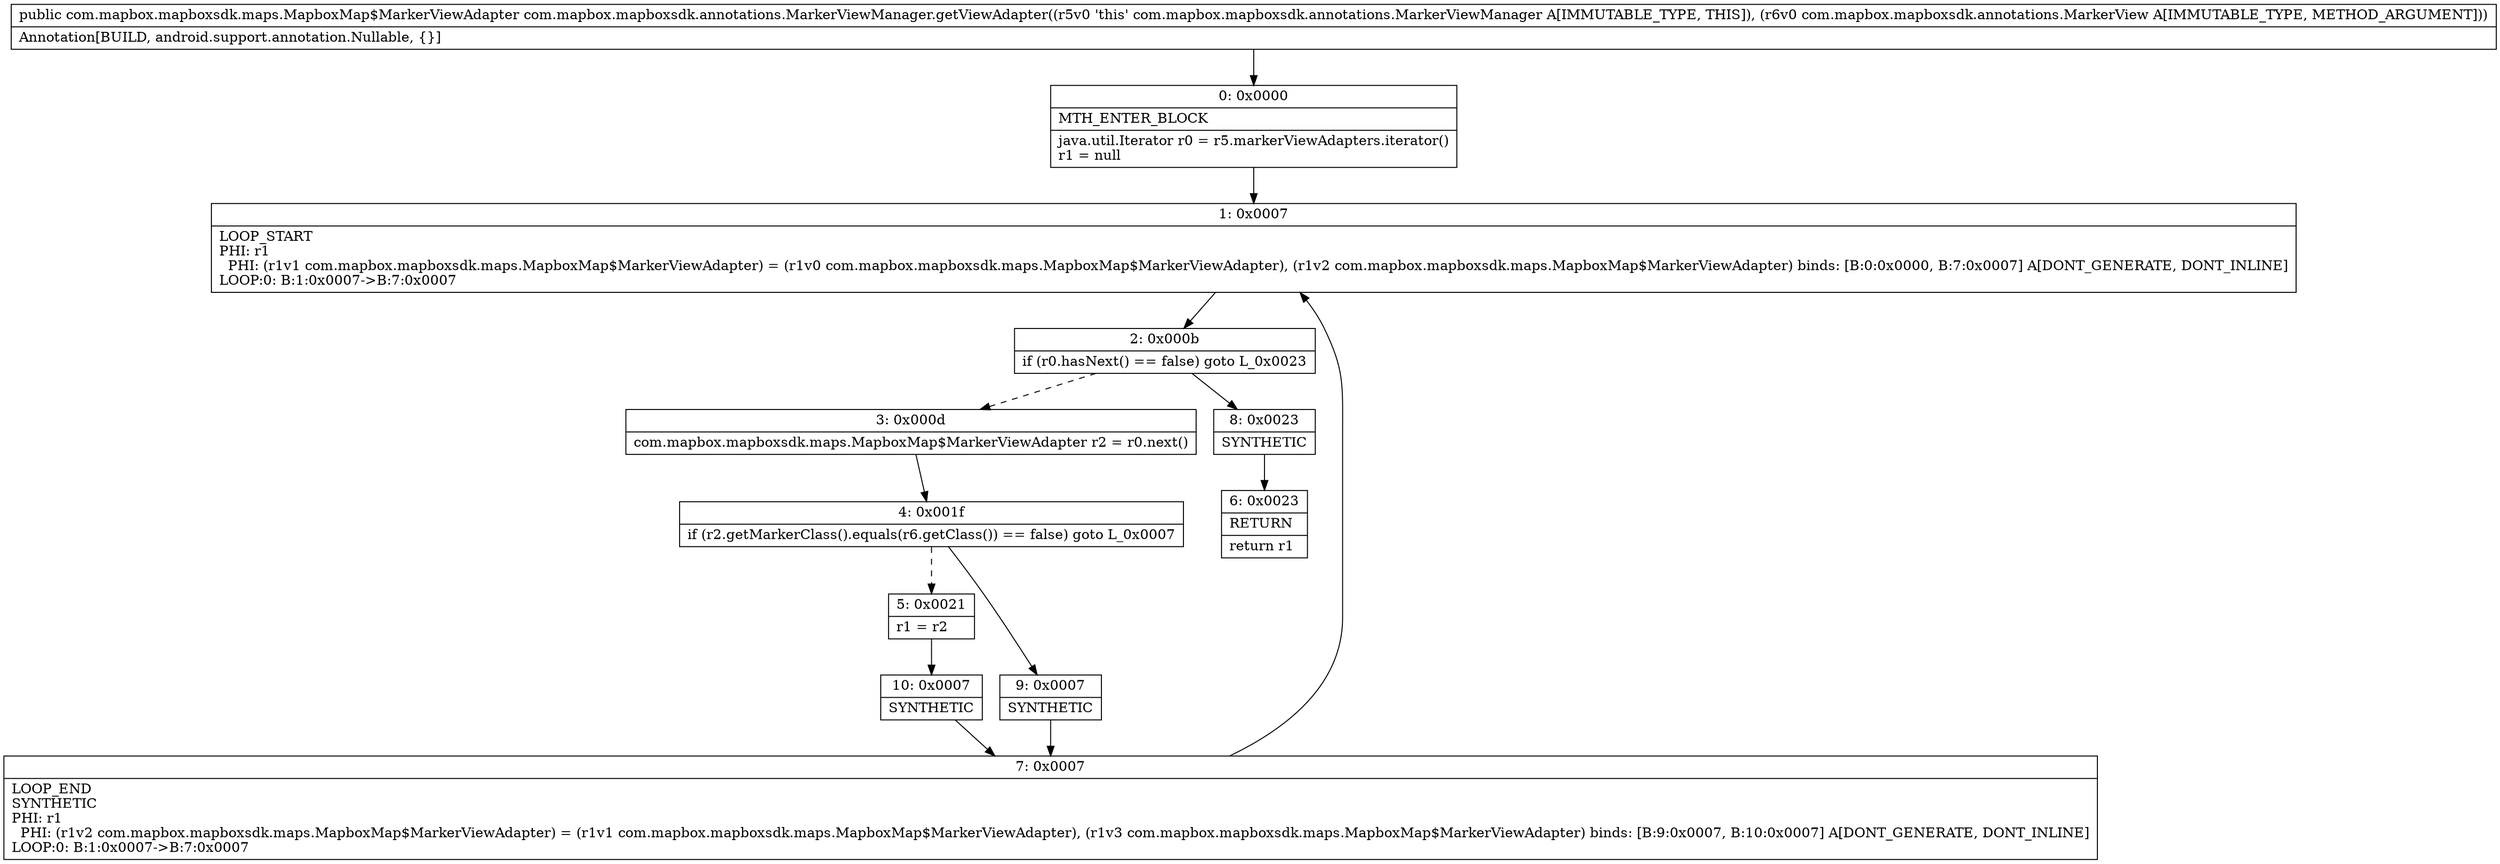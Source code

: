 digraph "CFG forcom.mapbox.mapboxsdk.annotations.MarkerViewManager.getViewAdapter(Lcom\/mapbox\/mapboxsdk\/annotations\/MarkerView;)Lcom\/mapbox\/mapboxsdk\/maps\/MapboxMap$MarkerViewAdapter;" {
Node_0 [shape=record,label="{0\:\ 0x0000|MTH_ENTER_BLOCK\l|java.util.Iterator r0 = r5.markerViewAdapters.iterator()\lr1 = null\l}"];
Node_1 [shape=record,label="{1\:\ 0x0007|LOOP_START\lPHI: r1 \l  PHI: (r1v1 com.mapbox.mapboxsdk.maps.MapboxMap$MarkerViewAdapter) = (r1v0 com.mapbox.mapboxsdk.maps.MapboxMap$MarkerViewAdapter), (r1v2 com.mapbox.mapboxsdk.maps.MapboxMap$MarkerViewAdapter) binds: [B:0:0x0000, B:7:0x0007] A[DONT_GENERATE, DONT_INLINE]\lLOOP:0: B:1:0x0007\-\>B:7:0x0007\l}"];
Node_2 [shape=record,label="{2\:\ 0x000b|if (r0.hasNext() == false) goto L_0x0023\l}"];
Node_3 [shape=record,label="{3\:\ 0x000d|com.mapbox.mapboxsdk.maps.MapboxMap$MarkerViewAdapter r2 = r0.next()\l}"];
Node_4 [shape=record,label="{4\:\ 0x001f|if (r2.getMarkerClass().equals(r6.getClass()) == false) goto L_0x0007\l}"];
Node_5 [shape=record,label="{5\:\ 0x0021|r1 = r2\l}"];
Node_6 [shape=record,label="{6\:\ 0x0023|RETURN\l|return r1\l}"];
Node_7 [shape=record,label="{7\:\ 0x0007|LOOP_END\lSYNTHETIC\lPHI: r1 \l  PHI: (r1v2 com.mapbox.mapboxsdk.maps.MapboxMap$MarkerViewAdapter) = (r1v1 com.mapbox.mapboxsdk.maps.MapboxMap$MarkerViewAdapter), (r1v3 com.mapbox.mapboxsdk.maps.MapboxMap$MarkerViewAdapter) binds: [B:9:0x0007, B:10:0x0007] A[DONT_GENERATE, DONT_INLINE]\lLOOP:0: B:1:0x0007\-\>B:7:0x0007\l}"];
Node_8 [shape=record,label="{8\:\ 0x0023|SYNTHETIC\l}"];
Node_9 [shape=record,label="{9\:\ 0x0007|SYNTHETIC\l}"];
Node_10 [shape=record,label="{10\:\ 0x0007|SYNTHETIC\l}"];
MethodNode[shape=record,label="{public com.mapbox.mapboxsdk.maps.MapboxMap$MarkerViewAdapter com.mapbox.mapboxsdk.annotations.MarkerViewManager.getViewAdapter((r5v0 'this' com.mapbox.mapboxsdk.annotations.MarkerViewManager A[IMMUTABLE_TYPE, THIS]), (r6v0 com.mapbox.mapboxsdk.annotations.MarkerView A[IMMUTABLE_TYPE, METHOD_ARGUMENT]))  | Annotation[BUILD, android.support.annotation.Nullable, \{\}]\l}"];
MethodNode -> Node_0;
Node_0 -> Node_1;
Node_1 -> Node_2;
Node_2 -> Node_3[style=dashed];
Node_2 -> Node_8;
Node_3 -> Node_4;
Node_4 -> Node_5[style=dashed];
Node_4 -> Node_9;
Node_5 -> Node_10;
Node_7 -> Node_1;
Node_8 -> Node_6;
Node_9 -> Node_7;
Node_10 -> Node_7;
}

